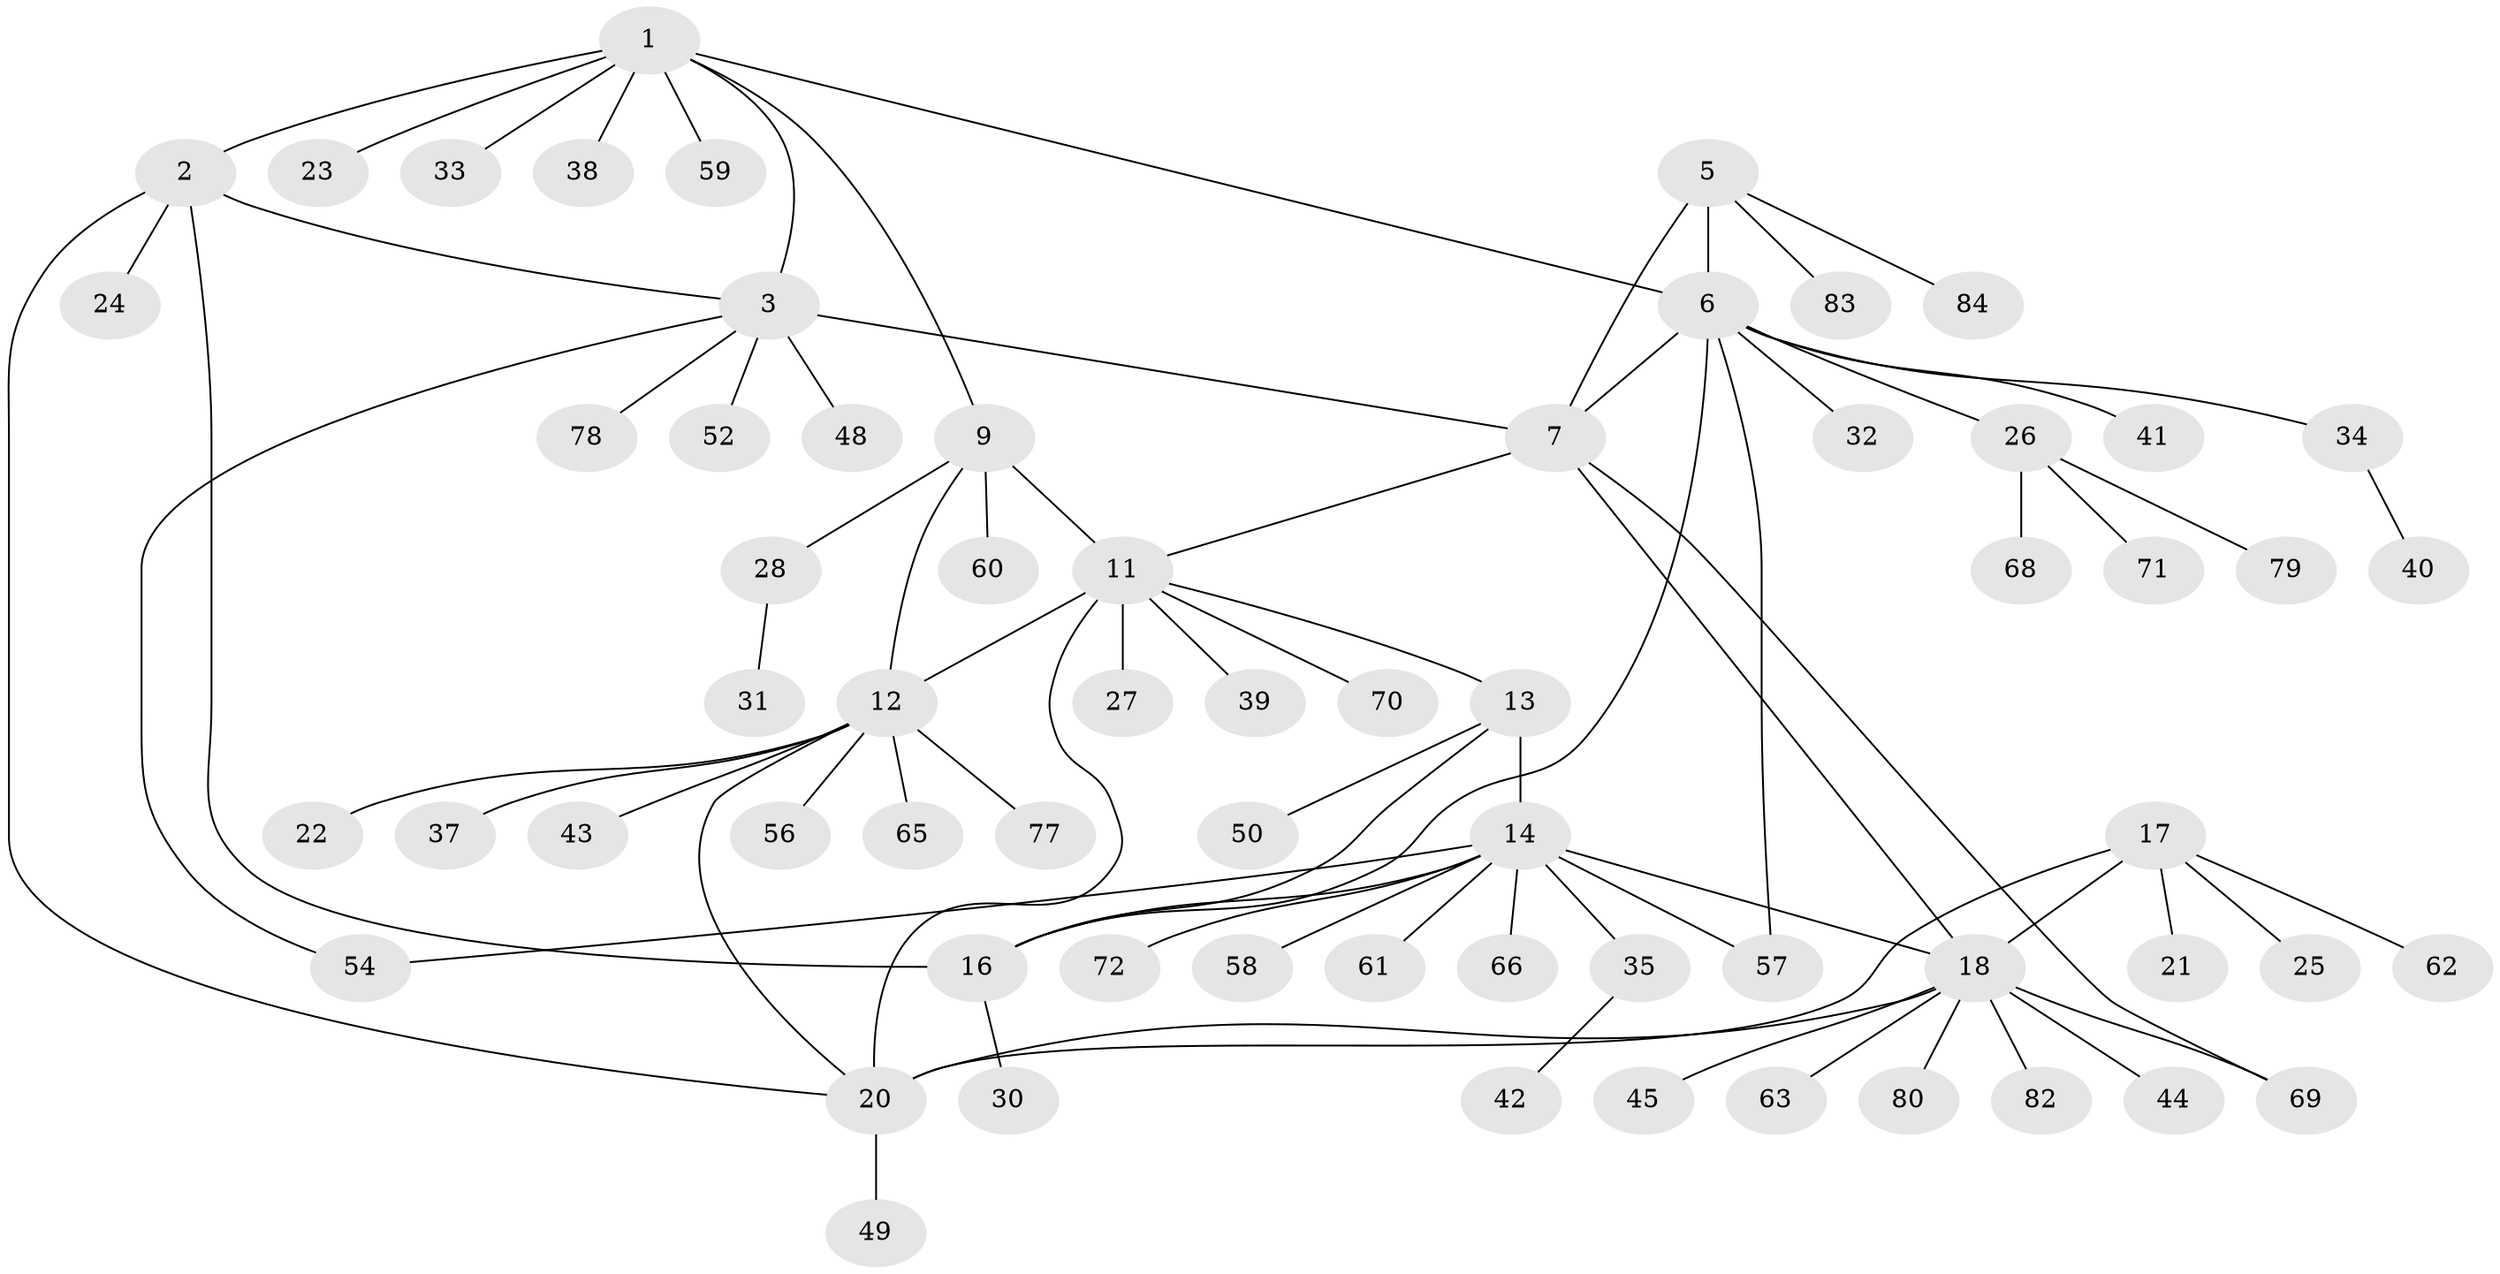 // original degree distribution, {7: 0.08235294117647059, 9: 0.023529411764705882, 5: 0.07058823529411765, 6: 0.011764705882352941, 4: 0.011764705882352941, 10: 0.011764705882352941, 11: 0.023529411764705882, 3: 0.03529411764705882, 1: 0.611764705882353, 2: 0.11764705882352941}
// Generated by graph-tools (version 1.1) at 2025/11/02/27/25 16:11:32]
// undirected, 65 vertices, 80 edges
graph export_dot {
graph [start="1"]
  node [color=gray90,style=filled];
  1 [super="+4"];
  2 [super="+29"];
  3 [super="+53"];
  5 [super="+81"];
  6 [super="+8"];
  7 [super="+75"];
  9 [super="+10"];
  11 [super="+36"];
  12 [super="+47"];
  13;
  14 [super="+15"];
  16 [super="+46"];
  17 [super="+64"];
  18 [super="+19"];
  20 [super="+55"];
  21;
  22;
  23;
  24;
  25;
  26 [super="+76"];
  27 [super="+74"];
  28;
  30;
  31;
  32;
  33;
  34 [super="+85"];
  35 [super="+51"];
  37;
  38;
  39;
  40 [super="+67"];
  41;
  42;
  43;
  44;
  45;
  48;
  49;
  50;
  52;
  54;
  56;
  57;
  58;
  59;
  60;
  61;
  62;
  63;
  65;
  66 [super="+73"];
  68;
  69;
  70;
  71;
  72;
  77;
  78;
  79;
  80;
  82;
  83;
  84;
  1 -- 2 [weight=2];
  1 -- 3 [weight=2];
  1 -- 23;
  1 -- 59;
  1 -- 33;
  1 -- 38;
  1 -- 9;
  1 -- 6;
  2 -- 3;
  2 -- 16;
  2 -- 20;
  2 -- 24;
  3 -- 48;
  3 -- 52;
  3 -- 54;
  3 -- 78;
  3 -- 7;
  5 -- 6 [weight=2];
  5 -- 7;
  5 -- 84;
  5 -- 83;
  6 -- 7 [weight=2];
  6 -- 34;
  6 -- 41;
  6 -- 57;
  6 -- 16;
  6 -- 32;
  6 -- 26;
  7 -- 11;
  7 -- 69;
  7 -- 18;
  9 -- 11 [weight=2];
  9 -- 12 [weight=2];
  9 -- 28;
  9 -- 60;
  11 -- 12;
  11 -- 13;
  11 -- 20;
  11 -- 27;
  11 -- 39;
  11 -- 70;
  12 -- 22;
  12 -- 37;
  12 -- 43;
  12 -- 56;
  12 -- 65;
  12 -- 77;
  12 -- 20;
  13 -- 14 [weight=2];
  13 -- 16;
  13 -- 50;
  14 -- 16 [weight=2];
  14 -- 54;
  14 -- 57;
  14 -- 61;
  14 -- 66;
  14 -- 72;
  14 -- 18;
  14 -- 35;
  14 -- 58;
  16 -- 30;
  17 -- 18 [weight=2];
  17 -- 20;
  17 -- 21;
  17 -- 25;
  17 -- 62;
  18 -- 20 [weight=2];
  18 -- 69;
  18 -- 44;
  18 -- 45;
  18 -- 80;
  18 -- 82;
  18 -- 63;
  20 -- 49;
  26 -- 68;
  26 -- 71;
  26 -- 79;
  28 -- 31;
  34 -- 40;
  35 -- 42;
}
